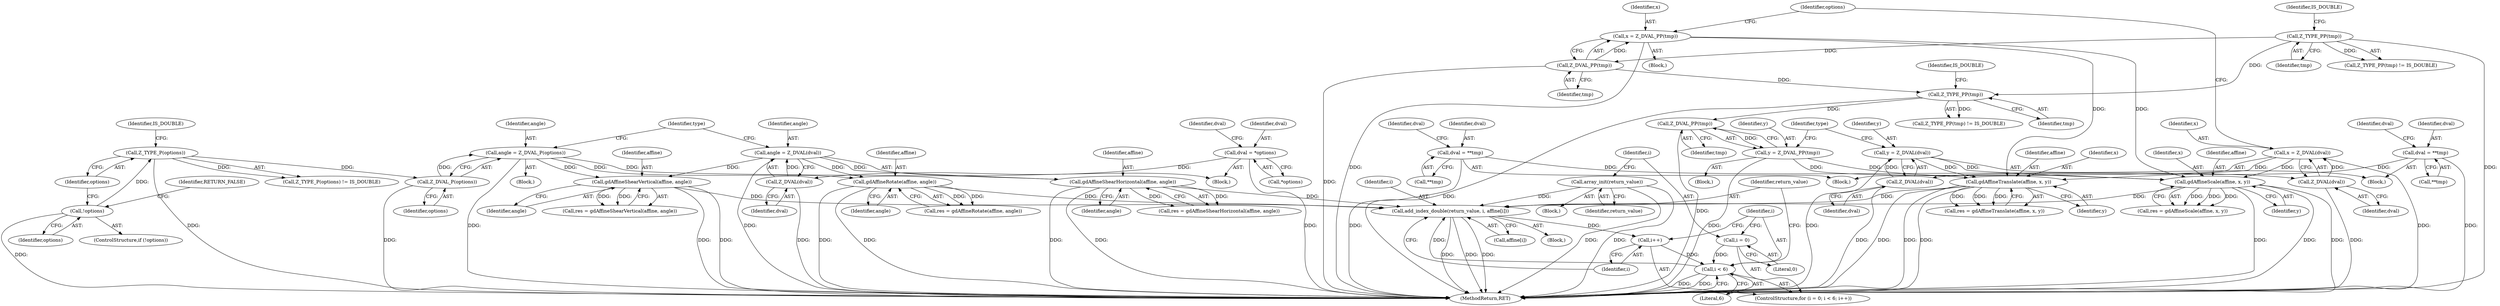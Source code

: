 digraph "0_php-src_b6f13a5ef9d6280cf984826a5de012a32c396cd4?w=1_0@array" {
"1000335" [label="(Call,add_index_double(return_value, i, affine[i]))"];
"1000323" [label="(Call,array_init(return_value))"];
"1000329" [label="(Call,i < 6)"];
"1000332" [label="(Call,i++)"];
"1000335" [label="(Call,add_index_double(return_value, i, affine[i]))"];
"1000309" [label="(Call,gdAffineRotate(affine, angle))"];
"1000274" [label="(Call,angle = Z_DVAL(dval))"];
"1000276" [label="(Call,Z_DVAL(dval))"];
"1000264" [label="(Call,dval = *options)"];
"1000280" [label="(Call,angle = Z_DVAL_P(options))"];
"1000282" [label="(Call,Z_DVAL_P(options))"];
"1000259" [label="(Call,Z_TYPE_P(options))"];
"1000253" [label="(Call,!options)"];
"1000291" [label="(Call,gdAffineShearHorizontal(affine, angle))"];
"1000234" [label="(Call,gdAffineTranslate(affine, x, y))"];
"1000175" [label="(Call,x = Z_DVAL_PP(tmp))"];
"1000177" [label="(Call,Z_DVAL_PP(tmp))"];
"1000153" [label="(Call,Z_TYPE_PP(tmp))"];
"1000169" [label="(Call,x = Z_DVAL(dval))"];
"1000171" [label="(Call,Z_DVAL(dval))"];
"1000158" [label="(Call,dval = **tmp)"];
"1000220" [label="(Call,y = Z_DVAL_PP(tmp))"];
"1000222" [label="(Call,Z_DVAL_PP(tmp))"];
"1000198" [label="(Call,Z_TYPE_PP(tmp))"];
"1000214" [label="(Call,y = Z_DVAL(dval))"];
"1000216" [label="(Call,Z_DVAL(dval))"];
"1000203" [label="(Call,dval = **tmp)"];
"1000302" [label="(Call,gdAffineShearVertical(affine, angle))"];
"1000242" [label="(Call,gdAffineScale(affine, x, y))"];
"1000326" [label="(Call,i = 0)"];
"1000334" [label="(Block,)"];
"1000219" [label="(Block,)"];
"1000253" [label="(Call,!options)"];
"1000264" [label="(Call,dval = *options)"];
"1000336" [label="(Identifier,return_value)"];
"1000243" [label="(Identifier,affine)"];
"1000293" [label="(Identifier,angle)"];
"1000216" [label="(Call,Z_DVAL(dval))"];
"1000325" [label="(ControlStructure,for (i = 0; i < 6; i++))"];
"1000160" [label="(Call,**tmp)"];
"1000333" [label="(Identifier,i)"];
"1000201" [label="(Block,)"];
"1000324" [label="(Identifier,return_value)"];
"1000210" [label="(Identifier,dval)"];
"1000309" [label="(Call,gdAffineRotate(affine, angle))"];
"1000155" [label="(Identifier,IS_DOUBLE)"];
"1000289" [label="(Call,res = gdAffineShearHorizontal(affine, angle))"];
"1000270" [label="(Identifier,dval)"];
"1000174" [label="(Block,)"];
"1000302" [label="(Call,gdAffineShearVertical(affine, angle))"];
"1000332" [label="(Call,i++)"];
"1000177" [label="(Call,Z_DVAL_PP(tmp))"];
"1000331" [label="(Literal,6)"];
"1000338" [label="(Call,affine[i])"];
"1000154" [label="(Identifier,tmp)"];
"1000322" [label="(Block,)"];
"1000291" [label="(Call,gdAffineShearHorizontal(affine, angle))"];
"1000311" [label="(Identifier,angle)"];
"1000169" [label="(Call,x = Z_DVAL(dval))"];
"1000235" [label="(Identifier,affine)"];
"1000172" [label="(Identifier,dval)"];
"1000283" [label="(Identifier,options)"];
"1000276" [label="(Call,Z_DVAL(dval))"];
"1000280" [label="(Call,angle = Z_DVAL_P(options))"];
"1000186" [label="(Identifier,options)"];
"1000176" [label="(Identifier,x)"];
"1000275" [label="(Identifier,angle)"];
"1000259" [label="(Call,Z_TYPE_P(options))"];
"1000205" [label="(Call,**tmp)"];
"1000197" [label="(Call,Z_TYPE_PP(tmp) != IS_DOUBLE)"];
"1000214" [label="(Call,y = Z_DVAL(dval))"];
"1000335" [label="(Call,add_index_double(return_value, i, affine[i]))"];
"1000217" [label="(Identifier,dval)"];
"1000274" [label="(Call,angle = Z_DVAL(dval))"];
"1000232" [label="(Call,res = gdAffineTranslate(affine, x, y))"];
"1000158" [label="(Call,dval = **tmp)"];
"1000310" [label="(Identifier,affine)"];
"1000254" [label="(Identifier,options)"];
"1000165" [label="(Identifier,dval)"];
"1000323" [label="(Call,array_init(return_value))"];
"1000282" [label="(Call,Z_DVAL_P(options))"];
"1000286" [label="(Identifier,type)"];
"1000300" [label="(Call,res = gdAffineShearVertical(affine, angle))"];
"1000307" [label="(Call,res = gdAffineRotate(affine, angle))"];
"1000244" [label="(Identifier,x)"];
"1000159" [label="(Identifier,dval)"];
"1000266" [label="(Call,*options)"];
"1000328" [label="(Literal,0)"];
"1000156" [label="(Block,)"];
"1000281" [label="(Identifier,angle)"];
"1000171" [label="(Call,Z_DVAL(dval))"];
"1000326" [label="(Call,i = 0)"];
"1000303" [label="(Identifier,affine)"];
"1000237" [label="(Identifier,y)"];
"1000240" [label="(Call,res = gdAffineScale(affine, x, y))"];
"1000260" [label="(Identifier,options)"];
"1000292" [label="(Identifier,affine)"];
"1000215" [label="(Identifier,y)"];
"1000242" [label="(Call,gdAffineScale(affine, x, y))"];
"1000252" [label="(ControlStructure,if (!options))"];
"1000222" [label="(Call,Z_DVAL_PP(tmp))"];
"1000327" [label="(Identifier,i)"];
"1000152" [label="(Call,Z_TYPE_PP(tmp) != IS_DOUBLE)"];
"1000204" [label="(Identifier,dval)"];
"1000153" [label="(Call,Z_TYPE_PP(tmp))"];
"1000221" [label="(Identifier,y)"];
"1000199" [label="(Identifier,tmp)"];
"1000341" [label="(MethodReturn,RET)"];
"1000175" [label="(Call,x = Z_DVAL_PP(tmp))"];
"1000170" [label="(Identifier,x)"];
"1000200" [label="(Identifier,IS_DOUBLE)"];
"1000265" [label="(Identifier,dval)"];
"1000245" [label="(Identifier,y)"];
"1000203" [label="(Call,dval = **tmp)"];
"1000258" [label="(Call,Z_TYPE_P(options) != IS_DOUBLE)"];
"1000262" [label="(Block,)"];
"1000256" [label="(Identifier,RETURN_FALSE)"];
"1000220" [label="(Call,y = Z_DVAL_PP(tmp))"];
"1000236" [label="(Identifier,x)"];
"1000198" [label="(Call,Z_TYPE_PP(tmp))"];
"1000304" [label="(Identifier,angle)"];
"1000223" [label="(Identifier,tmp)"];
"1000329" [label="(Call,i < 6)"];
"1000330" [label="(Identifier,i)"];
"1000178" [label="(Identifier,tmp)"];
"1000261" [label="(Identifier,IS_DOUBLE)"];
"1000234" [label="(Call,gdAffineTranslate(affine, x, y))"];
"1000279" [label="(Block,)"];
"1000337" [label="(Identifier,i)"];
"1000277" [label="(Identifier,dval)"];
"1000229" [label="(Identifier,type)"];
"1000335" -> "1000334"  [label="AST: "];
"1000335" -> "1000338"  [label="CFG: "];
"1000336" -> "1000335"  [label="AST: "];
"1000337" -> "1000335"  [label="AST: "];
"1000338" -> "1000335"  [label="AST: "];
"1000333" -> "1000335"  [label="CFG: "];
"1000335" -> "1000341"  [label="DDG: "];
"1000335" -> "1000341"  [label="DDG: "];
"1000335" -> "1000341"  [label="DDG: "];
"1000335" -> "1000332"  [label="DDG: "];
"1000323" -> "1000335"  [label="DDG: "];
"1000329" -> "1000335"  [label="DDG: "];
"1000309" -> "1000335"  [label="DDG: "];
"1000291" -> "1000335"  [label="DDG: "];
"1000234" -> "1000335"  [label="DDG: "];
"1000302" -> "1000335"  [label="DDG: "];
"1000242" -> "1000335"  [label="DDG: "];
"1000323" -> "1000322"  [label="AST: "];
"1000323" -> "1000324"  [label="CFG: "];
"1000324" -> "1000323"  [label="AST: "];
"1000327" -> "1000323"  [label="CFG: "];
"1000323" -> "1000341"  [label="DDG: "];
"1000323" -> "1000341"  [label="DDG: "];
"1000329" -> "1000325"  [label="AST: "];
"1000329" -> "1000331"  [label="CFG: "];
"1000330" -> "1000329"  [label="AST: "];
"1000331" -> "1000329"  [label="AST: "];
"1000336" -> "1000329"  [label="CFG: "];
"1000341" -> "1000329"  [label="CFG: "];
"1000329" -> "1000341"  [label="DDG: "];
"1000329" -> "1000341"  [label="DDG: "];
"1000332" -> "1000329"  [label="DDG: "];
"1000326" -> "1000329"  [label="DDG: "];
"1000332" -> "1000325"  [label="AST: "];
"1000332" -> "1000333"  [label="CFG: "];
"1000333" -> "1000332"  [label="AST: "];
"1000330" -> "1000332"  [label="CFG: "];
"1000309" -> "1000307"  [label="AST: "];
"1000309" -> "1000311"  [label="CFG: "];
"1000310" -> "1000309"  [label="AST: "];
"1000311" -> "1000309"  [label="AST: "];
"1000307" -> "1000309"  [label="CFG: "];
"1000309" -> "1000341"  [label="DDG: "];
"1000309" -> "1000341"  [label="DDG: "];
"1000309" -> "1000307"  [label="DDG: "];
"1000309" -> "1000307"  [label="DDG: "];
"1000274" -> "1000309"  [label="DDG: "];
"1000280" -> "1000309"  [label="DDG: "];
"1000274" -> "1000262"  [label="AST: "];
"1000274" -> "1000276"  [label="CFG: "];
"1000275" -> "1000274"  [label="AST: "];
"1000276" -> "1000274"  [label="AST: "];
"1000286" -> "1000274"  [label="CFG: "];
"1000274" -> "1000341"  [label="DDG: "];
"1000276" -> "1000274"  [label="DDG: "];
"1000274" -> "1000291"  [label="DDG: "];
"1000274" -> "1000302"  [label="DDG: "];
"1000276" -> "1000277"  [label="CFG: "];
"1000277" -> "1000276"  [label="AST: "];
"1000276" -> "1000341"  [label="DDG: "];
"1000264" -> "1000276"  [label="DDG: "];
"1000264" -> "1000262"  [label="AST: "];
"1000264" -> "1000266"  [label="CFG: "];
"1000265" -> "1000264"  [label="AST: "];
"1000266" -> "1000264"  [label="AST: "];
"1000270" -> "1000264"  [label="CFG: "];
"1000264" -> "1000341"  [label="DDG: "];
"1000280" -> "1000279"  [label="AST: "];
"1000280" -> "1000282"  [label="CFG: "];
"1000281" -> "1000280"  [label="AST: "];
"1000282" -> "1000280"  [label="AST: "];
"1000286" -> "1000280"  [label="CFG: "];
"1000280" -> "1000341"  [label="DDG: "];
"1000282" -> "1000280"  [label="DDG: "];
"1000280" -> "1000291"  [label="DDG: "];
"1000280" -> "1000302"  [label="DDG: "];
"1000282" -> "1000283"  [label="CFG: "];
"1000283" -> "1000282"  [label="AST: "];
"1000282" -> "1000341"  [label="DDG: "];
"1000259" -> "1000282"  [label="DDG: "];
"1000259" -> "1000258"  [label="AST: "];
"1000259" -> "1000260"  [label="CFG: "];
"1000260" -> "1000259"  [label="AST: "];
"1000261" -> "1000259"  [label="CFG: "];
"1000259" -> "1000341"  [label="DDG: "];
"1000259" -> "1000258"  [label="DDG: "];
"1000253" -> "1000259"  [label="DDG: "];
"1000253" -> "1000252"  [label="AST: "];
"1000253" -> "1000254"  [label="CFG: "];
"1000254" -> "1000253"  [label="AST: "];
"1000256" -> "1000253"  [label="CFG: "];
"1000260" -> "1000253"  [label="CFG: "];
"1000253" -> "1000341"  [label="DDG: "];
"1000291" -> "1000289"  [label="AST: "];
"1000291" -> "1000293"  [label="CFG: "];
"1000292" -> "1000291"  [label="AST: "];
"1000293" -> "1000291"  [label="AST: "];
"1000289" -> "1000291"  [label="CFG: "];
"1000291" -> "1000341"  [label="DDG: "];
"1000291" -> "1000341"  [label="DDG: "];
"1000291" -> "1000289"  [label="DDG: "];
"1000291" -> "1000289"  [label="DDG: "];
"1000234" -> "1000232"  [label="AST: "];
"1000234" -> "1000237"  [label="CFG: "];
"1000235" -> "1000234"  [label="AST: "];
"1000236" -> "1000234"  [label="AST: "];
"1000237" -> "1000234"  [label="AST: "];
"1000232" -> "1000234"  [label="CFG: "];
"1000234" -> "1000341"  [label="DDG: "];
"1000234" -> "1000341"  [label="DDG: "];
"1000234" -> "1000341"  [label="DDG: "];
"1000234" -> "1000232"  [label="DDG: "];
"1000234" -> "1000232"  [label="DDG: "];
"1000234" -> "1000232"  [label="DDG: "];
"1000175" -> "1000234"  [label="DDG: "];
"1000169" -> "1000234"  [label="DDG: "];
"1000220" -> "1000234"  [label="DDG: "];
"1000214" -> "1000234"  [label="DDG: "];
"1000175" -> "1000174"  [label="AST: "];
"1000175" -> "1000177"  [label="CFG: "];
"1000176" -> "1000175"  [label="AST: "];
"1000177" -> "1000175"  [label="AST: "];
"1000186" -> "1000175"  [label="CFG: "];
"1000175" -> "1000341"  [label="DDG: "];
"1000177" -> "1000175"  [label="DDG: "];
"1000175" -> "1000242"  [label="DDG: "];
"1000177" -> "1000178"  [label="CFG: "];
"1000178" -> "1000177"  [label="AST: "];
"1000177" -> "1000341"  [label="DDG: "];
"1000153" -> "1000177"  [label="DDG: "];
"1000177" -> "1000198"  [label="DDG: "];
"1000153" -> "1000152"  [label="AST: "];
"1000153" -> "1000154"  [label="CFG: "];
"1000154" -> "1000153"  [label="AST: "];
"1000155" -> "1000153"  [label="CFG: "];
"1000153" -> "1000341"  [label="DDG: "];
"1000153" -> "1000152"  [label="DDG: "];
"1000153" -> "1000198"  [label="DDG: "];
"1000169" -> "1000156"  [label="AST: "];
"1000169" -> "1000171"  [label="CFG: "];
"1000170" -> "1000169"  [label="AST: "];
"1000171" -> "1000169"  [label="AST: "];
"1000186" -> "1000169"  [label="CFG: "];
"1000169" -> "1000341"  [label="DDG: "];
"1000171" -> "1000169"  [label="DDG: "];
"1000169" -> "1000242"  [label="DDG: "];
"1000171" -> "1000172"  [label="CFG: "];
"1000172" -> "1000171"  [label="AST: "];
"1000171" -> "1000341"  [label="DDG: "];
"1000158" -> "1000171"  [label="DDG: "];
"1000158" -> "1000156"  [label="AST: "];
"1000158" -> "1000160"  [label="CFG: "];
"1000159" -> "1000158"  [label="AST: "];
"1000160" -> "1000158"  [label="AST: "];
"1000165" -> "1000158"  [label="CFG: "];
"1000158" -> "1000341"  [label="DDG: "];
"1000220" -> "1000219"  [label="AST: "];
"1000220" -> "1000222"  [label="CFG: "];
"1000221" -> "1000220"  [label="AST: "];
"1000222" -> "1000220"  [label="AST: "];
"1000229" -> "1000220"  [label="CFG: "];
"1000220" -> "1000341"  [label="DDG: "];
"1000222" -> "1000220"  [label="DDG: "];
"1000220" -> "1000242"  [label="DDG: "];
"1000222" -> "1000223"  [label="CFG: "];
"1000223" -> "1000222"  [label="AST: "];
"1000222" -> "1000341"  [label="DDG: "];
"1000198" -> "1000222"  [label="DDG: "];
"1000198" -> "1000197"  [label="AST: "];
"1000198" -> "1000199"  [label="CFG: "];
"1000199" -> "1000198"  [label="AST: "];
"1000200" -> "1000198"  [label="CFG: "];
"1000198" -> "1000341"  [label="DDG: "];
"1000198" -> "1000197"  [label="DDG: "];
"1000214" -> "1000201"  [label="AST: "];
"1000214" -> "1000216"  [label="CFG: "];
"1000215" -> "1000214"  [label="AST: "];
"1000216" -> "1000214"  [label="AST: "];
"1000229" -> "1000214"  [label="CFG: "];
"1000214" -> "1000341"  [label="DDG: "];
"1000216" -> "1000214"  [label="DDG: "];
"1000214" -> "1000242"  [label="DDG: "];
"1000216" -> "1000217"  [label="CFG: "];
"1000217" -> "1000216"  [label="AST: "];
"1000216" -> "1000341"  [label="DDG: "];
"1000203" -> "1000216"  [label="DDG: "];
"1000203" -> "1000201"  [label="AST: "];
"1000203" -> "1000205"  [label="CFG: "];
"1000204" -> "1000203"  [label="AST: "];
"1000205" -> "1000203"  [label="AST: "];
"1000210" -> "1000203"  [label="CFG: "];
"1000203" -> "1000341"  [label="DDG: "];
"1000302" -> "1000300"  [label="AST: "];
"1000302" -> "1000304"  [label="CFG: "];
"1000303" -> "1000302"  [label="AST: "];
"1000304" -> "1000302"  [label="AST: "];
"1000300" -> "1000302"  [label="CFG: "];
"1000302" -> "1000341"  [label="DDG: "];
"1000302" -> "1000341"  [label="DDG: "];
"1000302" -> "1000300"  [label="DDG: "];
"1000302" -> "1000300"  [label="DDG: "];
"1000242" -> "1000240"  [label="AST: "];
"1000242" -> "1000245"  [label="CFG: "];
"1000243" -> "1000242"  [label="AST: "];
"1000244" -> "1000242"  [label="AST: "];
"1000245" -> "1000242"  [label="AST: "];
"1000240" -> "1000242"  [label="CFG: "];
"1000242" -> "1000341"  [label="DDG: "];
"1000242" -> "1000341"  [label="DDG: "];
"1000242" -> "1000341"  [label="DDG: "];
"1000242" -> "1000240"  [label="DDG: "];
"1000242" -> "1000240"  [label="DDG: "];
"1000242" -> "1000240"  [label="DDG: "];
"1000326" -> "1000325"  [label="AST: "];
"1000326" -> "1000328"  [label="CFG: "];
"1000327" -> "1000326"  [label="AST: "];
"1000328" -> "1000326"  [label="AST: "];
"1000330" -> "1000326"  [label="CFG: "];
}
